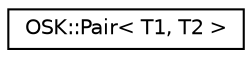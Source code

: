 digraph "Representación gráfica de la clase"
{
 // LATEX_PDF_SIZE
  edge [fontname="Helvetica",fontsize="10",labelfontname="Helvetica",labelfontsize="10"];
  node [fontname="Helvetica",fontsize="10",shape=record];
  rankdir="LR";
  Node0 [label="OSK::Pair\< T1, T2 \>",height=0.2,width=0.4,color="black", fillcolor="white", style="filled",URL="$struct_o_s_k_1_1_pair.html",tooltip="Pareja con dos elementos."];
}
